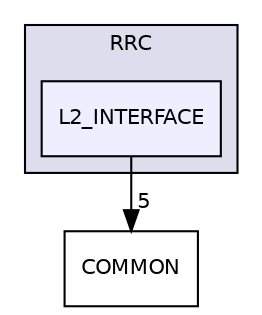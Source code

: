 digraph "RRC/L2_INTERFACE" {
  compound=true
  node [ fontsize="10", fontname="Helvetica"];
  edge [ labelfontsize="10", labelfontname="Helvetica"];
  subgraph clusterdir_be273f88df77d80d90cc38d9cfe431df {
    graph [ bgcolor="#ddddee", pencolor="black", label="RRC" fontname="Helvetica", fontsize="10", URL="dir_be273f88df77d80d90cc38d9cfe431df.html"]
  dir_132720a3bea002035ce3e597604be8e4 [shape=box, label="L2_INTERFACE", style="filled", fillcolor="#eeeeff", pencolor="black", URL="dir_132720a3bea002035ce3e597604be8e4.html"];
  }
  dir_7df49ef0c5f0d4b2a785a319ccac4397 [shape=box label="COMMON" URL="dir_7df49ef0c5f0d4b2a785a319ccac4397.html"];
  dir_132720a3bea002035ce3e597604be8e4->dir_7df49ef0c5f0d4b2a785a319ccac4397 [headlabel="5", labeldistance=1.5 headhref="dir_000045_000000.html"];
}
